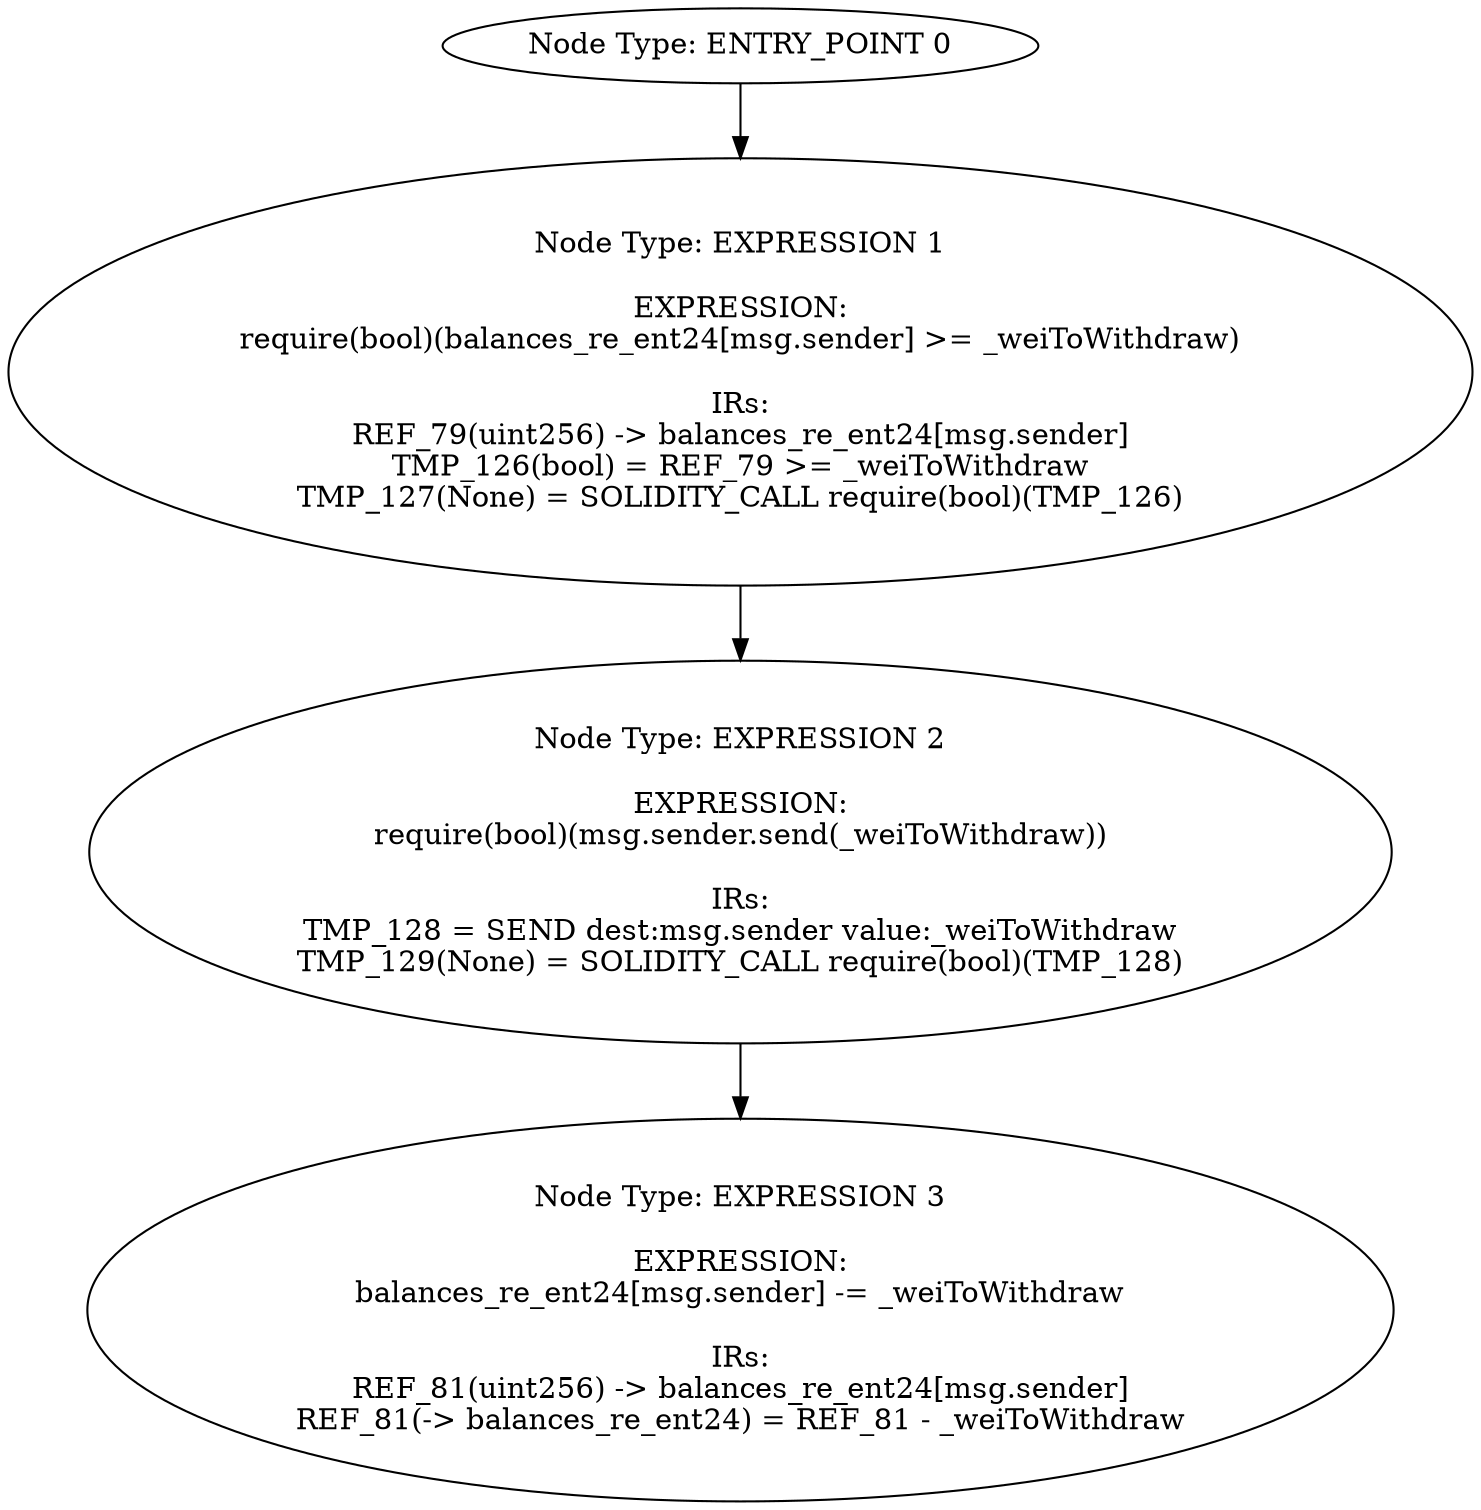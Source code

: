digraph{
0[label="Node Type: ENTRY_POINT 0
"];
0->1;
1[label="Node Type: EXPRESSION 1

EXPRESSION:
require(bool)(balances_re_ent24[msg.sender] >= _weiToWithdraw)

IRs:
REF_79(uint256) -> balances_re_ent24[msg.sender]
TMP_126(bool) = REF_79 >= _weiToWithdraw
TMP_127(None) = SOLIDITY_CALL require(bool)(TMP_126)"];
1->2;
2[label="Node Type: EXPRESSION 2

EXPRESSION:
require(bool)(msg.sender.send(_weiToWithdraw))

IRs:
TMP_128 = SEND dest:msg.sender value:_weiToWithdraw
TMP_129(None) = SOLIDITY_CALL require(bool)(TMP_128)"];
2->3;
3[label="Node Type: EXPRESSION 3

EXPRESSION:
balances_re_ent24[msg.sender] -= _weiToWithdraw

IRs:
REF_81(uint256) -> balances_re_ent24[msg.sender]
REF_81(-> balances_re_ent24) = REF_81 - _weiToWithdraw"];
}
